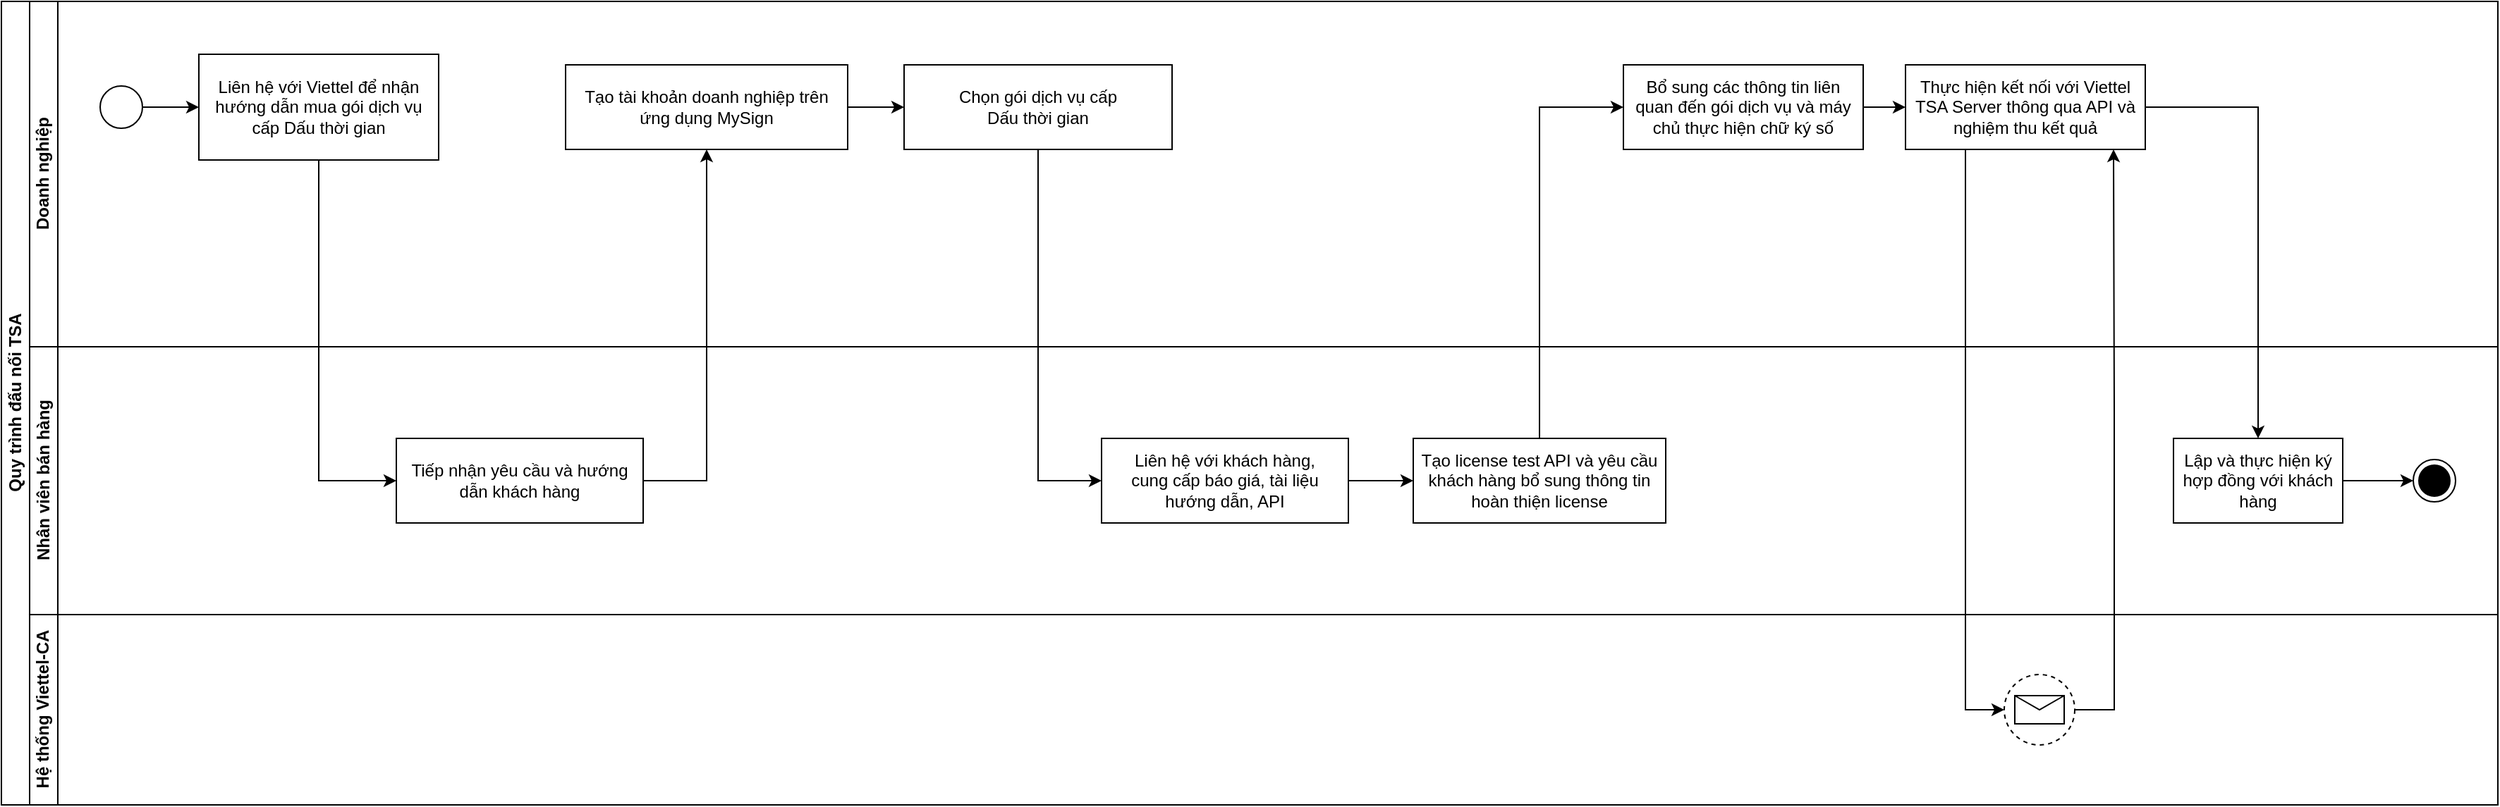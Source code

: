 <mxfile version="22.1.21" type="github">
  <diagram id="prtHgNgQTEPvFCAcTncT" name="Page-1">
    <mxGraphModel dx="1509" dy="785" grid="1" gridSize="10" guides="1" tooltips="1" connect="1" arrows="1" fold="1" page="1" pageScale="1" pageWidth="827" pageHeight="1169" math="0" shadow="0">
      <root>
        <mxCell id="0" />
        <mxCell id="1" parent="0" />
        <mxCell id="dNxyNK7c78bLwvsdeMH5-19" value="Quy trình đấu nối TSA" style="swimlane;html=1;childLayout=stackLayout;resizeParent=1;resizeParentMax=0;horizontal=0;startSize=20;horizontalStack=0;" parent="1" vertex="1">
          <mxGeometry x="120" y="120" width="1770" height="570" as="geometry" />
        </mxCell>
        <mxCell id="dNxyNK7c78bLwvsdeMH5-20" value="Doanh nghiệp" style="swimlane;html=1;startSize=20;horizontal=0;" parent="dNxyNK7c78bLwvsdeMH5-19" vertex="1">
          <mxGeometry x="20" width="1750" height="245" as="geometry" />
        </mxCell>
        <mxCell id="dNxyNK7c78bLwvsdeMH5-25" value="" style="edgeStyle=orthogonalEdgeStyle;rounded=0;orthogonalLoop=1;jettySize=auto;html=1;" parent="dNxyNK7c78bLwvsdeMH5-20" source="dNxyNK7c78bLwvsdeMH5-23" target="dNxyNK7c78bLwvsdeMH5-24" edge="1">
          <mxGeometry relative="1" as="geometry" />
        </mxCell>
        <mxCell id="dNxyNK7c78bLwvsdeMH5-23" value="" style="ellipse;whiteSpace=wrap;html=1;" parent="dNxyNK7c78bLwvsdeMH5-20" vertex="1">
          <mxGeometry x="50" y="60" width="30" height="30" as="geometry" />
        </mxCell>
        <mxCell id="dNxyNK7c78bLwvsdeMH5-24" value="Liên hệ với Viettel để nhận hướng dẫn mua gói dịch vụ cấp Dấu thời gian" style="rounded=0;whiteSpace=wrap;html=1;fontFamily=Helvetica;fontSize=12;fontColor=#000000;align=center;" parent="dNxyNK7c78bLwvsdeMH5-20" vertex="1">
          <mxGeometry x="120" y="37.5" width="170" height="75" as="geometry" />
        </mxCell>
        <mxCell id="6jg0AIKtms3DlK0bJASd-9" value="" style="edgeStyle=orthogonalEdgeStyle;rounded=0;orthogonalLoop=1;jettySize=auto;html=1;" edge="1" parent="dNxyNK7c78bLwvsdeMH5-20" source="6jg0AIKtms3DlK0bJASd-6" target="6jg0AIKtms3DlK0bJASd-8">
          <mxGeometry relative="1" as="geometry" />
        </mxCell>
        <mxCell id="6jg0AIKtms3DlK0bJASd-6" value="Tạo tài khoản doanh nghiệp trên &lt;br&gt;ứng dụng MySign" style="whiteSpace=wrap;html=1;fontColor=#000000;rounded=0;" vertex="1" parent="dNxyNK7c78bLwvsdeMH5-20">
          <mxGeometry x="380" y="45" width="200" height="60" as="geometry" />
        </mxCell>
        <mxCell id="6jg0AIKtms3DlK0bJASd-8" value="Chọn gói dịch vụ cấp &lt;br&gt;Dấu thời gian" style="whiteSpace=wrap;html=1;fontColor=#000000;rounded=0;" vertex="1" parent="dNxyNK7c78bLwvsdeMH5-20">
          <mxGeometry x="620" y="45" width="190" height="60" as="geometry" />
        </mxCell>
        <mxCell id="6jg0AIKtms3DlK0bJASd-17" value="" style="edgeStyle=orthogonalEdgeStyle;rounded=0;orthogonalLoop=1;jettySize=auto;html=1;" edge="1" parent="dNxyNK7c78bLwvsdeMH5-20" source="6jg0AIKtms3DlK0bJASd-14" target="6jg0AIKtms3DlK0bJASd-16">
          <mxGeometry relative="1" as="geometry" />
        </mxCell>
        <mxCell id="6jg0AIKtms3DlK0bJASd-14" value="Bổ sung các thông tin liên &lt;br&gt;quan đến gói dịch vụ và máy chủ thực hiện chữ ký số" style="whiteSpace=wrap;html=1;fontColor=#000000;rounded=0;" vertex="1" parent="dNxyNK7c78bLwvsdeMH5-20">
          <mxGeometry x="1130" y="45" width="170" height="60" as="geometry" />
        </mxCell>
        <mxCell id="6jg0AIKtms3DlK0bJASd-16" value="Thực hiện kết nối với Viettel TSA Server thông qua API và nghiệm thu kết quả" style="whiteSpace=wrap;html=1;fontColor=#000000;rounded=0;" vertex="1" parent="dNxyNK7c78bLwvsdeMH5-20">
          <mxGeometry x="1330" y="45" width="170" height="60" as="geometry" />
        </mxCell>
        <mxCell id="6jg0AIKtms3DlK0bJASd-22" style="edgeStyle=orthogonalEdgeStyle;rounded=0;orthogonalLoop=1;jettySize=auto;html=1;entryX=0.75;entryY=1;entryDx=0;entryDy=0;exitX=1;exitY=0.5;exitDx=0;exitDy=0;exitPerimeter=0;" edge="1" parent="dNxyNK7c78bLwvsdeMH5-20" source="6jg0AIKtms3DlK0bJASd-20">
          <mxGeometry relative="1" as="geometry">
            <mxPoint x="1470.0" y="502.478" as="sourcePoint" />
            <mxPoint x="1477.5" y="105" as="targetPoint" />
            <Array as="points">
              <mxPoint x="1478" y="502" />
              <mxPoint x="1478" y="291" />
            </Array>
          </mxGeometry>
        </mxCell>
        <mxCell id="dNxyNK7c78bLwvsdeMH5-21" value="Nhân viên bán hàng" style="swimlane;html=1;startSize=20;horizontal=0;" parent="dNxyNK7c78bLwvsdeMH5-19" vertex="1">
          <mxGeometry x="20" y="245" width="1750" height="190" as="geometry" />
        </mxCell>
        <mxCell id="6jg0AIKtms3DlK0bJASd-4" value="Tiếp nhận yêu cầu và hướng dẫn khách hàng" style="whiteSpace=wrap;html=1;fontColor=#000000;rounded=0;" vertex="1" parent="dNxyNK7c78bLwvsdeMH5-21">
          <mxGeometry x="260" y="65" width="175" height="60" as="geometry" />
        </mxCell>
        <mxCell id="6jg0AIKtms3DlK0bJASd-13" value="" style="edgeStyle=orthogonalEdgeStyle;rounded=0;orthogonalLoop=1;jettySize=auto;html=1;" edge="1" parent="dNxyNK7c78bLwvsdeMH5-21" source="6jg0AIKtms3DlK0bJASd-10" target="6jg0AIKtms3DlK0bJASd-12">
          <mxGeometry relative="1" as="geometry" />
        </mxCell>
        <mxCell id="6jg0AIKtms3DlK0bJASd-10" value="Liên hệ với khách hàng, &lt;br&gt;cung cấp báo giá, tài liệu &lt;br&gt;hướng dẫn, API" style="whiteSpace=wrap;html=1;fontColor=#000000;rounded=0;" vertex="1" parent="dNxyNK7c78bLwvsdeMH5-21">
          <mxGeometry x="760" y="65" width="175" height="60" as="geometry" />
        </mxCell>
        <mxCell id="6jg0AIKtms3DlK0bJASd-12" value="Tạo license test API và yêu cầu khách hàng bổ sung thông tin hoàn thiện license" style="whiteSpace=wrap;html=1;fontColor=#000000;rounded=0;" vertex="1" parent="dNxyNK7c78bLwvsdeMH5-21">
          <mxGeometry x="981" y="65" width="179" height="60" as="geometry" />
        </mxCell>
        <mxCell id="6jg0AIKtms3DlK0bJASd-26" value="" style="edgeStyle=orthogonalEdgeStyle;rounded=0;orthogonalLoop=1;jettySize=auto;html=1;" edge="1" parent="dNxyNK7c78bLwvsdeMH5-21" source="6jg0AIKtms3DlK0bJASd-23">
          <mxGeometry relative="1" as="geometry">
            <mxPoint x="1690" y="95" as="targetPoint" />
          </mxGeometry>
        </mxCell>
        <mxCell id="6jg0AIKtms3DlK0bJASd-23" value="Lập và thực hiện ký hợp đồng với khách hàng" style="whiteSpace=wrap;html=1;fontColor=#000000;rounded=0;" vertex="1" parent="dNxyNK7c78bLwvsdeMH5-21">
          <mxGeometry x="1520" y="65" width="120" height="60" as="geometry" />
        </mxCell>
        <mxCell id="6jg0AIKtms3DlK0bJASd-27" value="" style="ellipse;html=1;shape=endState;fillColor=#000000;strokeColor=#000000;" vertex="1" parent="dNxyNK7c78bLwvsdeMH5-21">
          <mxGeometry x="1690" y="80" width="30" height="30" as="geometry" />
        </mxCell>
        <mxCell id="dNxyNK7c78bLwvsdeMH5-22" value="Hệ thống Viettel-CA" style="swimlane;html=1;startSize=20;horizontal=0;" parent="dNxyNK7c78bLwvsdeMH5-19" vertex="1">
          <mxGeometry x="20" y="435" width="1750" height="135" as="geometry" />
        </mxCell>
        <mxCell id="6jg0AIKtms3DlK0bJASd-20" value="" style="points=[[0.145,0.145,0],[0.5,0,0],[0.855,0.145,0],[1,0.5,0],[0.855,0.855,0],[0.5,1,0],[0.145,0.855,0],[0,0.5,0]];shape=mxgraph.bpmn.event;html=1;verticalLabelPosition=bottom;labelBackgroundColor=#ffffff;verticalAlign=top;align=center;perimeter=ellipsePerimeter;outlineConnect=0;aspect=fixed;outline=eventNonint;symbol=message;" vertex="1" parent="dNxyNK7c78bLwvsdeMH5-22">
          <mxGeometry x="1400" y="42.5" width="50" height="50" as="geometry" />
        </mxCell>
        <mxCell id="6jg0AIKtms3DlK0bJASd-5" value="" style="edgeStyle=orthogonalEdgeStyle;rounded=0;orthogonalLoop=1;jettySize=auto;html=1;entryX=0;entryY=0.5;entryDx=0;entryDy=0;" edge="1" parent="dNxyNK7c78bLwvsdeMH5-19" source="dNxyNK7c78bLwvsdeMH5-24" target="6jg0AIKtms3DlK0bJASd-4">
          <mxGeometry relative="1" as="geometry" />
        </mxCell>
        <mxCell id="6jg0AIKtms3DlK0bJASd-7" value="" style="edgeStyle=orthogonalEdgeStyle;rounded=0;orthogonalLoop=1;jettySize=auto;html=1;exitX=1;exitY=0.5;exitDx=0;exitDy=0;" edge="1" parent="dNxyNK7c78bLwvsdeMH5-19" source="6jg0AIKtms3DlK0bJASd-4" target="6jg0AIKtms3DlK0bJASd-6">
          <mxGeometry relative="1" as="geometry" />
        </mxCell>
        <mxCell id="6jg0AIKtms3DlK0bJASd-11" style="edgeStyle=orthogonalEdgeStyle;rounded=0;orthogonalLoop=1;jettySize=auto;html=1;entryX=0;entryY=0.5;entryDx=0;entryDy=0;" edge="1" parent="dNxyNK7c78bLwvsdeMH5-19" source="6jg0AIKtms3DlK0bJASd-8" target="6jg0AIKtms3DlK0bJASd-10">
          <mxGeometry relative="1" as="geometry" />
        </mxCell>
        <mxCell id="6jg0AIKtms3DlK0bJASd-15" style="edgeStyle=orthogonalEdgeStyle;rounded=0;orthogonalLoop=1;jettySize=auto;html=1;entryX=0;entryY=0.5;entryDx=0;entryDy=0;" edge="1" parent="dNxyNK7c78bLwvsdeMH5-19" source="6jg0AIKtms3DlK0bJASd-12" target="6jg0AIKtms3DlK0bJASd-14">
          <mxGeometry relative="1" as="geometry" />
        </mxCell>
        <mxCell id="6jg0AIKtms3DlK0bJASd-21" style="edgeStyle=orthogonalEdgeStyle;rounded=0;orthogonalLoop=1;jettySize=auto;html=1;exitX=0.25;exitY=1;exitDx=0;exitDy=0;entryX=0;entryY=0.5;entryDx=0;entryDy=0;entryPerimeter=0;" edge="1" parent="dNxyNK7c78bLwvsdeMH5-19" source="6jg0AIKtms3DlK0bJASd-16" target="6jg0AIKtms3DlK0bJASd-20">
          <mxGeometry relative="1" as="geometry" />
        </mxCell>
        <mxCell id="6jg0AIKtms3DlK0bJASd-24" value="" style="edgeStyle=orthogonalEdgeStyle;rounded=0;orthogonalLoop=1;jettySize=auto;html=1;" edge="1" parent="dNxyNK7c78bLwvsdeMH5-19" source="6jg0AIKtms3DlK0bJASd-16" target="6jg0AIKtms3DlK0bJASd-23">
          <mxGeometry relative="1" as="geometry" />
        </mxCell>
      </root>
    </mxGraphModel>
  </diagram>
</mxfile>
